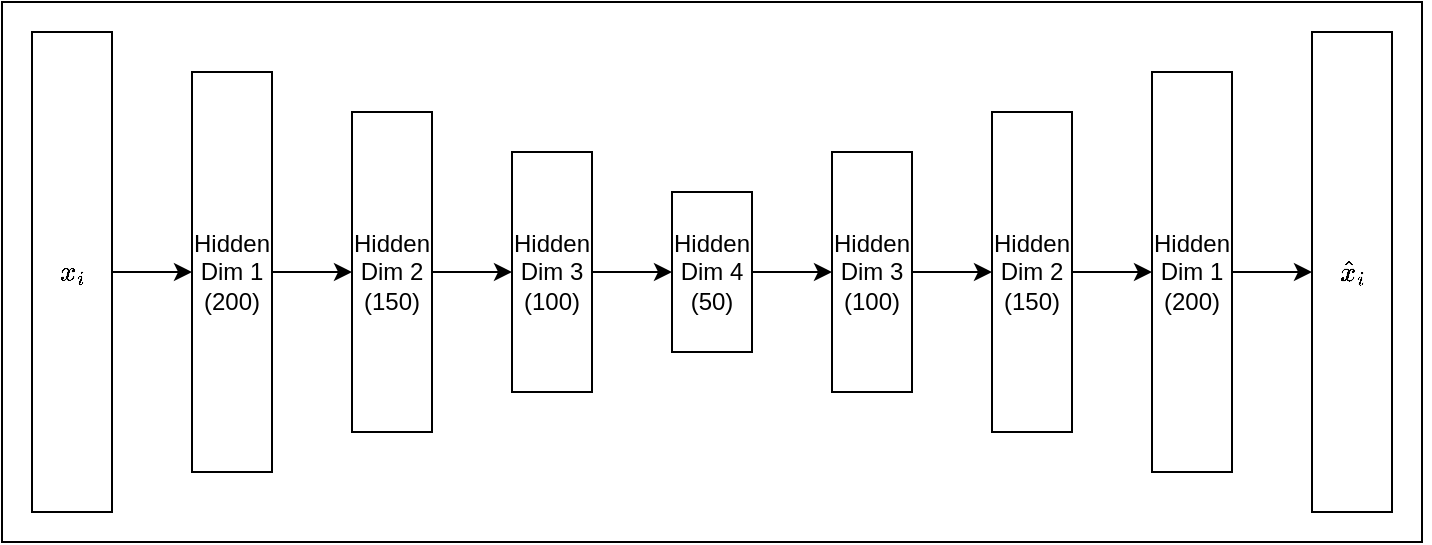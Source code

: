 <mxfile>
    <diagram id="acAruNJZIrL7PmJXu7FK" name="Page-1">
        <mxGraphModel dx="1415" dy="970" grid="1" gridSize="10" guides="1" tooltips="1" connect="1" arrows="1" fold="1" page="1" pageScale="1" pageWidth="850" pageHeight="1100" math="1" shadow="0">
            <root>
                <mxCell id="0"/>
                <mxCell id="1" parent="0"/>
                <mxCell id="19" value="" style="rounded=0;whiteSpace=wrap;html=1;" vertex="1" parent="1">
                    <mxGeometry x="25" y="65" width="710" height="270" as="geometry"/>
                </mxCell>
                <mxCell id="2" value="$$x_{i}$$" style="rounded=0;whiteSpace=wrap;html=1;direction=south;" parent="1" vertex="1">
                    <mxGeometry x="40" y="80" width="40" height="240" as="geometry"/>
                </mxCell>
                <mxCell id="12" style="edgeStyle=none;html=1;exitX=0.5;exitY=0;exitDx=0;exitDy=0;entryX=0.5;entryY=1;entryDx=0;entryDy=0;" parent="1" source="3" target="4" edge="1">
                    <mxGeometry relative="1" as="geometry"/>
                </mxCell>
                <mxCell id="3" value="Hidden Dim 1&lt;br&gt;(200)" style="rounded=0;whiteSpace=wrap;html=1;direction=south;" parent="1" vertex="1">
                    <mxGeometry x="120" y="100" width="40" height="200" as="geometry"/>
                </mxCell>
                <mxCell id="13" style="edgeStyle=none;html=1;exitX=0.5;exitY=0;exitDx=0;exitDy=0;entryX=0.5;entryY=1;entryDx=0;entryDy=0;" parent="1" source="4" target="5" edge="1">
                    <mxGeometry relative="1" as="geometry"/>
                </mxCell>
                <mxCell id="4" value="Hidden Dim 2&lt;br&gt;(150)" style="rounded=0;whiteSpace=wrap;html=1;direction=south;" parent="1" vertex="1">
                    <mxGeometry x="200" y="120" width="40" height="160" as="geometry"/>
                </mxCell>
                <mxCell id="14" style="edgeStyle=none;html=1;exitX=0.5;exitY=0;exitDx=0;exitDy=0;entryX=0.5;entryY=1;entryDx=0;entryDy=0;" parent="1" source="5" target="6" edge="1">
                    <mxGeometry relative="1" as="geometry"/>
                </mxCell>
                <mxCell id="5" value="Hidden Dim 3&lt;br&gt;(100)" style="rounded=0;whiteSpace=wrap;html=1;direction=south;" parent="1" vertex="1">
                    <mxGeometry x="280" y="140" width="40" height="120" as="geometry"/>
                </mxCell>
                <mxCell id="15" style="edgeStyle=none;html=1;exitX=0.5;exitY=0;exitDx=0;exitDy=0;entryX=0.5;entryY=1;entryDx=0;entryDy=0;" parent="1" source="6" target="7" edge="1">
                    <mxGeometry relative="1" as="geometry"/>
                </mxCell>
                <mxCell id="6" value="Hidden Dim 4&lt;br&gt;(50)" style="rounded=0;whiteSpace=wrap;html=1;direction=south;" parent="1" vertex="1">
                    <mxGeometry x="360" y="160" width="40" height="80" as="geometry"/>
                </mxCell>
                <mxCell id="16" style="edgeStyle=none;html=1;exitX=0.5;exitY=0;exitDx=0;exitDy=0;entryX=0.5;entryY=1;entryDx=0;entryDy=0;" parent="1" source="7" target="8" edge="1">
                    <mxGeometry relative="1" as="geometry"/>
                </mxCell>
                <mxCell id="7" value="Hidden Dim 3&lt;br&gt;(100)" style="rounded=0;whiteSpace=wrap;html=1;direction=south;" parent="1" vertex="1">
                    <mxGeometry x="440" y="140" width="40" height="120" as="geometry"/>
                </mxCell>
                <mxCell id="17" style="edgeStyle=none;html=1;exitX=0.5;exitY=0;exitDx=0;exitDy=0;entryX=0.5;entryY=1;entryDx=0;entryDy=0;" parent="1" source="8" target="9" edge="1">
                    <mxGeometry relative="1" as="geometry"/>
                </mxCell>
                <mxCell id="8" value="Hidden Dim 2&lt;br&gt;(150)" style="rounded=0;whiteSpace=wrap;html=1;direction=south;" parent="1" vertex="1">
                    <mxGeometry x="520" y="120" width="40" height="160" as="geometry"/>
                </mxCell>
                <mxCell id="18" style="edgeStyle=none;html=1;exitX=0.5;exitY=0;exitDx=0;exitDy=0;entryX=0.5;entryY=1;entryDx=0;entryDy=0;" parent="1" source="9" target="10" edge="1">
                    <mxGeometry relative="1" as="geometry"/>
                </mxCell>
                <mxCell id="9" value="Hidden Dim 1&lt;br&gt;(200)" style="rounded=0;whiteSpace=wrap;html=1;direction=south;" parent="1" vertex="1">
                    <mxGeometry x="600" y="100" width="40" height="200" as="geometry"/>
                </mxCell>
                <mxCell id="10" value="$$\hat{x}_{i}$$" style="rounded=0;whiteSpace=wrap;html=1;direction=south;" parent="1" vertex="1">
                    <mxGeometry x="680" y="80" width="40" height="240" as="geometry"/>
                </mxCell>
                <mxCell id="11" value="" style="endArrow=classic;html=1;exitX=0.5;exitY=0;exitDx=0;exitDy=0;entryX=0.5;entryY=1;entryDx=0;entryDy=0;" parent="1" source="2" target="3" edge="1">
                    <mxGeometry width="50" height="50" relative="1" as="geometry">
                        <mxPoint x="560" y="410" as="sourcePoint"/>
                        <mxPoint x="610" y="360" as="targetPoint"/>
                    </mxGeometry>
                </mxCell>
            </root>
        </mxGraphModel>
    </diagram>
</mxfile>